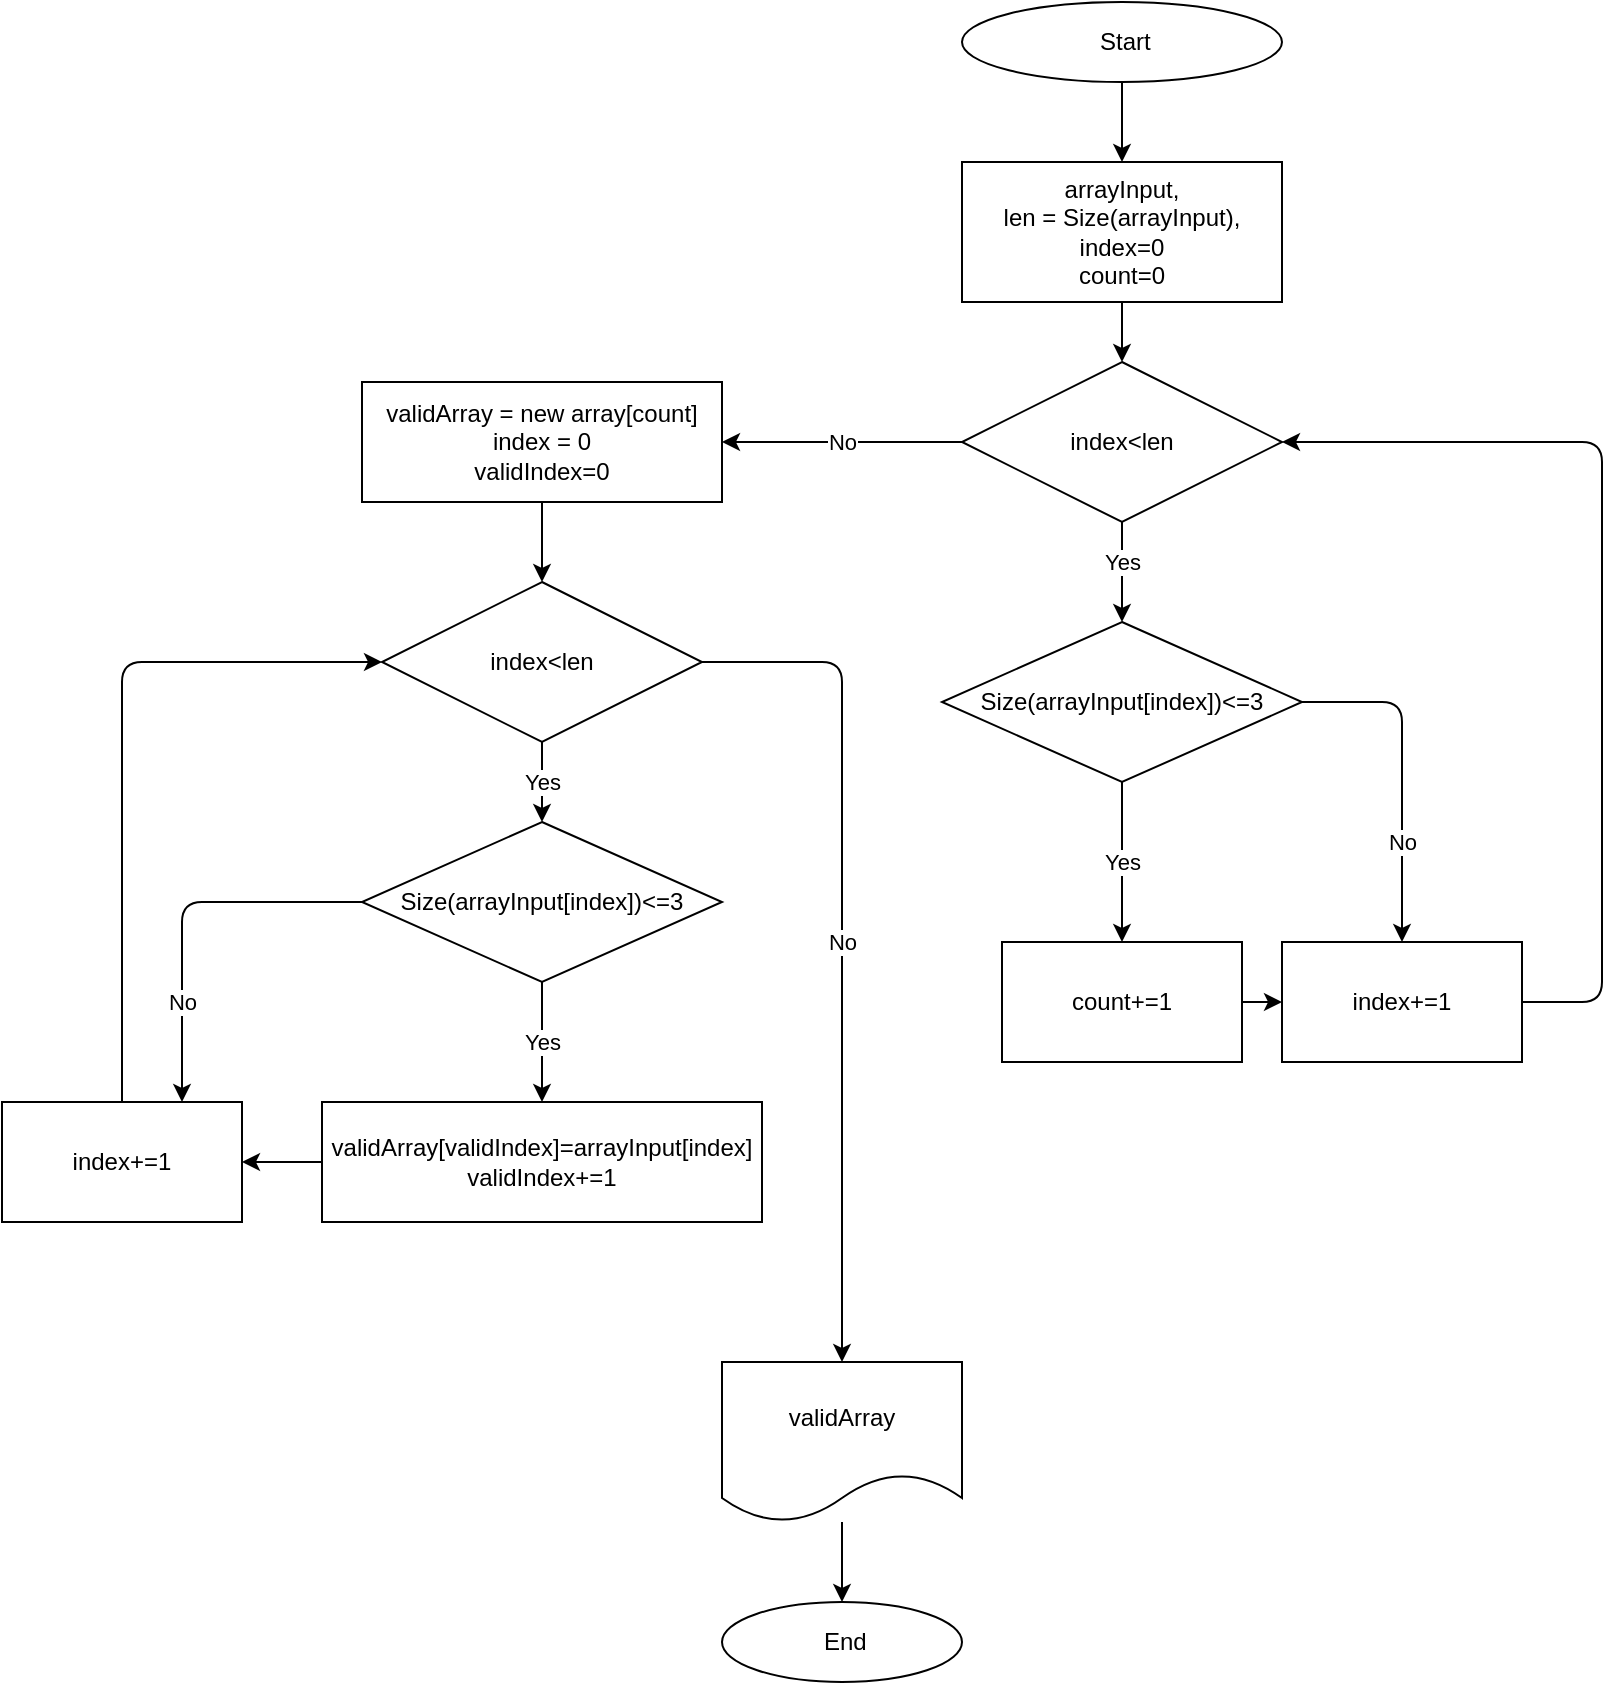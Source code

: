 <mxfile>
    <diagram id="sbnpSNfobUyQmx8_nfR6" name="Page-1">
        <mxGraphModel dx="1091" dy="425" grid="1" gridSize="10" guides="1" tooltips="1" connect="1" arrows="1" fold="1" page="1" pageScale="1" pageWidth="827" pageHeight="1169" math="0" shadow="0">
            <root>
                <mxCell id="0"/>
                <mxCell id="1" parent="0"/>
                <mxCell id="3" style="edgeStyle=none;html=1;" parent="1" source="2" target="4" edge="1">
                    <mxGeometry relative="1" as="geometry">
                        <mxPoint x="570" y="150" as="targetPoint"/>
                    </mxGeometry>
                </mxCell>
                <mxCell id="2" value="&amp;nbsp;Start" style="ellipse;whiteSpace=wrap;html=1;" parent="1" vertex="1">
                    <mxGeometry x="490" y="70" width="160" height="40" as="geometry"/>
                </mxCell>
                <mxCell id="5" style="edgeStyle=none;html=1;" parent="1" source="4" target="6" edge="1">
                    <mxGeometry relative="1" as="geometry">
                        <mxPoint x="570" y="250" as="targetPoint"/>
                    </mxGeometry>
                </mxCell>
                <mxCell id="4" value="arrayInput,&lt;br&gt;len = Size(arrayInput),&lt;br&gt;index=0&lt;br&gt;count=0&lt;br&gt;" style="rounded=0;whiteSpace=wrap;html=1;" parent="1" vertex="1">
                    <mxGeometry x="490" y="150" width="160" height="70" as="geometry"/>
                </mxCell>
                <mxCell id="8" value="" style="edgeStyle=none;html=1;" parent="1" source="6" target="9" edge="1">
                    <mxGeometry relative="1" as="geometry">
                        <mxPoint x="570" y="370" as="targetPoint"/>
                    </mxGeometry>
                </mxCell>
                <mxCell id="58" value="Yes" style="edgeLabel;html=1;align=center;verticalAlign=middle;resizable=0;points=[];" parent="8" vertex="1" connectable="0">
                    <mxGeometry x="0.4" y="1" relative="1" as="geometry">
                        <mxPoint x="-1" y="-15" as="offset"/>
                    </mxGeometry>
                </mxCell>
                <mxCell id="50" value="No" style="edgeStyle=none;html=1;entryX=1;entryY=0.5;entryDx=0;entryDy=0;" parent="1" source="6" target="54" edge="1">
                    <mxGeometry relative="1" as="geometry">
                        <mxPoint x="430" y="290" as="targetPoint"/>
                    </mxGeometry>
                </mxCell>
                <mxCell id="6" value="index&amp;lt;len" style="rhombus;whiteSpace=wrap;html=1;" parent="1" vertex="1">
                    <mxGeometry x="490" y="250" width="160" height="80" as="geometry"/>
                </mxCell>
                <mxCell id="11" value="Yes" style="edgeStyle=none;html=1;" parent="1" source="9" target="10" edge="1">
                    <mxGeometry relative="1" as="geometry"/>
                </mxCell>
                <mxCell id="16" value="No" style="edgeStyle=none;html=1;entryX=0.5;entryY=0;entryDx=0;entryDy=0;exitX=1;exitY=0.5;exitDx=0;exitDy=0;" parent="1" source="9" target="13" edge="1">
                    <mxGeometry x="0.412" relative="1" as="geometry">
                        <mxPoint x="830" y="440" as="targetPoint"/>
                        <Array as="points">
                            <mxPoint x="710" y="420"/>
                        </Array>
                        <mxPoint as="offset"/>
                    </mxGeometry>
                </mxCell>
                <mxCell id="9" value="Size(arrayInput[index])&amp;lt;=3" style="rhombus;whiteSpace=wrap;html=1;" parent="1" vertex="1">
                    <mxGeometry x="480" y="380" width="180" height="80" as="geometry"/>
                </mxCell>
                <mxCell id="14" value="" style="edgeStyle=none;html=1;" parent="1" source="10" target="13" edge="1">
                    <mxGeometry relative="1" as="geometry"/>
                </mxCell>
                <mxCell id="10" value="count+=1" style="whiteSpace=wrap;html=1;" parent="1" vertex="1">
                    <mxGeometry x="510" y="540" width="120" height="60" as="geometry"/>
                </mxCell>
                <mxCell id="18" value="" style="edgeStyle=none;html=1;entryX=1;entryY=0.5;entryDx=0;entryDy=0;exitX=1;exitY=0.5;exitDx=0;exitDy=0;" parent="1" source="13" target="6" edge="1">
                    <mxGeometry relative="1" as="geometry">
                        <mxPoint x="950" y="500" as="targetPoint"/>
                        <Array as="points">
                            <mxPoint x="810" y="570"/>
                            <mxPoint x="810" y="290"/>
                        </Array>
                    </mxGeometry>
                </mxCell>
                <mxCell id="13" value="index+=1" style="whiteSpace=wrap;html=1;" parent="1" vertex="1">
                    <mxGeometry x="650" y="540" width="120" height="60" as="geometry"/>
                </mxCell>
                <mxCell id="21" value="&amp;nbsp;End" style="ellipse;whiteSpace=wrap;html=1;" parent="1" vertex="1">
                    <mxGeometry x="370" y="870" width="120" height="40" as="geometry"/>
                </mxCell>
                <mxCell id="59" style="edgeStyle=none;html=1;exitX=0.5;exitY=1;exitDx=0;exitDy=0;entryX=0.5;entryY=0;entryDx=0;entryDy=0;" parent="1" source="54" target="56" edge="1">
                    <mxGeometry relative="1" as="geometry"/>
                </mxCell>
                <mxCell id="54" value="validArray = new array[count]&lt;br&gt;index = 0&lt;br&gt;validIndex=0" style="rounded=0;whiteSpace=wrap;html=1;" parent="1" vertex="1">
                    <mxGeometry x="190" y="260" width="180" height="60" as="geometry"/>
                </mxCell>
                <mxCell id="55" value="Yes" style="edgeStyle=none;html=1;" parent="1" source="56" target="57" edge="1">
                    <mxGeometry relative="1" as="geometry">
                        <mxPoint x="280" y="480" as="targetPoint"/>
                    </mxGeometry>
                </mxCell>
                <mxCell id="65" value="No" style="edgeStyle=none;html=1;exitX=1;exitY=0.5;exitDx=0;exitDy=0;entryX=0.5;entryY=0;entryDx=0;entryDy=0;" parent="1" source="56" target="66" edge="1">
                    <mxGeometry relative="1" as="geometry">
                        <mxPoint x="430" y="801" as="targetPoint"/>
                        <Array as="points">
                            <mxPoint x="430" y="400"/>
                        </Array>
                    </mxGeometry>
                </mxCell>
                <mxCell id="56" value="index&amp;lt;len" style="rhombus;whiteSpace=wrap;html=1;" parent="1" vertex="1">
                    <mxGeometry x="200" y="360" width="160" height="80" as="geometry"/>
                </mxCell>
                <mxCell id="61" value="Yes" style="edgeStyle=none;html=1;" parent="1" source="57" target="60" edge="1">
                    <mxGeometry relative="1" as="geometry"/>
                </mxCell>
                <mxCell id="68" value="No" style="edgeStyle=none;html=1;exitX=0;exitY=0.5;exitDx=0;exitDy=0;entryX=0.75;entryY=0;entryDx=0;entryDy=0;" edge="1" parent="1" source="57" target="62">
                    <mxGeometry x="0.474" relative="1" as="geometry">
                        <Array as="points">
                            <mxPoint x="100" y="520"/>
                            <mxPoint x="100" y="590"/>
                        </Array>
                        <mxPoint as="offset"/>
                    </mxGeometry>
                </mxCell>
                <mxCell id="57" value="Size(arrayInput[index])&amp;lt;=3" style="rhombus;whiteSpace=wrap;html=1;" parent="1" vertex="1">
                    <mxGeometry x="190" y="480" width="180" height="80" as="geometry"/>
                </mxCell>
                <mxCell id="63" value="" style="edgeStyle=none;html=1;" parent="1" source="60" target="62" edge="1">
                    <mxGeometry relative="1" as="geometry"/>
                </mxCell>
                <mxCell id="60" value="validArray[validIndex]=arrayInput[index]&lt;br&gt;validIndex+=1" style="whiteSpace=wrap;html=1;" parent="1" vertex="1">
                    <mxGeometry x="170" y="620" width="220" height="60" as="geometry"/>
                </mxCell>
                <mxCell id="64" style="edgeStyle=none;html=1;exitX=0.5;exitY=0;exitDx=0;exitDy=0;entryX=0;entryY=0.5;entryDx=0;entryDy=0;" parent="1" source="62" target="56" edge="1">
                    <mxGeometry relative="1" as="geometry">
                        <Array as="points">
                            <mxPoint x="70" y="400"/>
                        </Array>
                    </mxGeometry>
                </mxCell>
                <mxCell id="62" value="index+=1" style="whiteSpace=wrap;html=1;" parent="1" vertex="1">
                    <mxGeometry x="10" y="620" width="120" height="60" as="geometry"/>
                </mxCell>
                <mxCell id="67" value="" style="edgeStyle=none;html=1;" parent="1" source="66" target="21" edge="1">
                    <mxGeometry relative="1" as="geometry"/>
                </mxCell>
                <mxCell id="66" value="validArray" style="shape=document;whiteSpace=wrap;html=1;boundedLbl=1;" parent="1" vertex="1">
                    <mxGeometry x="370" y="750" width="120" height="80" as="geometry"/>
                </mxCell>
            </root>
        </mxGraphModel>
    </diagram>
</mxfile>